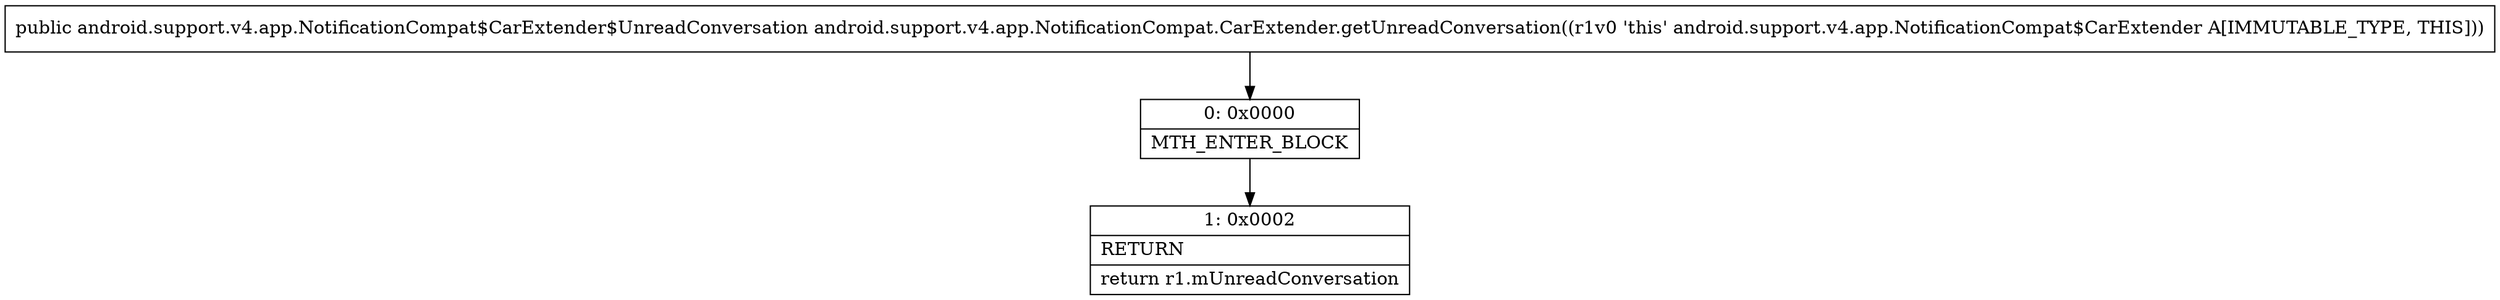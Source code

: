 digraph "CFG forandroid.support.v4.app.NotificationCompat.CarExtender.getUnreadConversation()Landroid\/support\/v4\/app\/NotificationCompat$CarExtender$UnreadConversation;" {
Node_0 [shape=record,label="{0\:\ 0x0000|MTH_ENTER_BLOCK\l}"];
Node_1 [shape=record,label="{1\:\ 0x0002|RETURN\l|return r1.mUnreadConversation\l}"];
MethodNode[shape=record,label="{public android.support.v4.app.NotificationCompat$CarExtender$UnreadConversation android.support.v4.app.NotificationCompat.CarExtender.getUnreadConversation((r1v0 'this' android.support.v4.app.NotificationCompat$CarExtender A[IMMUTABLE_TYPE, THIS])) }"];
MethodNode -> Node_0;
Node_0 -> Node_1;
}

